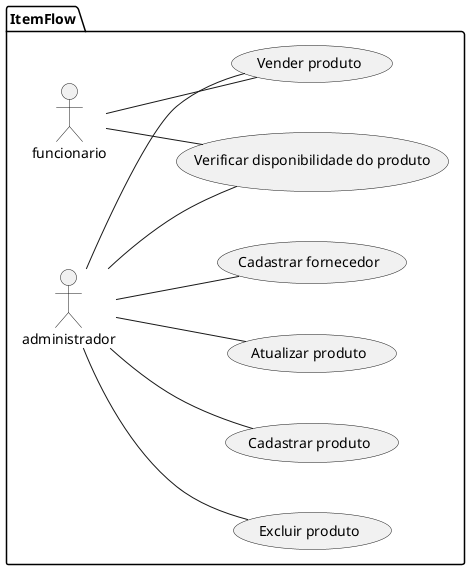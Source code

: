 @startuml

skinparam defaultFontName Droid Sans
skinparam nodesep 50
left to right direction

package ItemFlow {

actor funcionario as funcionario
actor administrador as admin

usecase "Cadastrar produto" as cadastrarProduto
usecase "Atualizar produto" as atualizarProduto
usecase "Excluir produto" as excluirProduto
usecase "Verificar disponibilidade do produto" as verificarProduto
usecase "Vender produto" as vendaProduto
usecase "Cadastrar fornecedor" as fornecedor

"admin" -- fornecedor
"admin" -- cadastrarProduto
"admin" -- atualizarProduto
"admin" -- excluirProduto
"admin" -- verificarProduto
"admin" -- vendaProduto
funcionario -- verificarProduto
funcionario -- vendaProduto


@enduml
